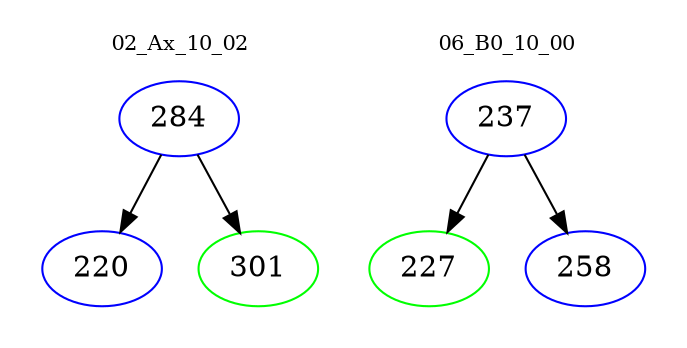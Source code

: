 digraph{
subgraph cluster_0 {
color = white
label = "02_Ax_10_02";
fontsize=10;
T0_284 [label="284", color="blue"]
T0_284 -> T0_220 [color="black"]
T0_220 [label="220", color="blue"]
T0_284 -> T0_301 [color="black"]
T0_301 [label="301", color="green"]
}
subgraph cluster_1 {
color = white
label = "06_B0_10_00";
fontsize=10;
T1_237 [label="237", color="blue"]
T1_237 -> T1_227 [color="black"]
T1_227 [label="227", color="green"]
T1_237 -> T1_258 [color="black"]
T1_258 [label="258", color="blue"]
}
}
